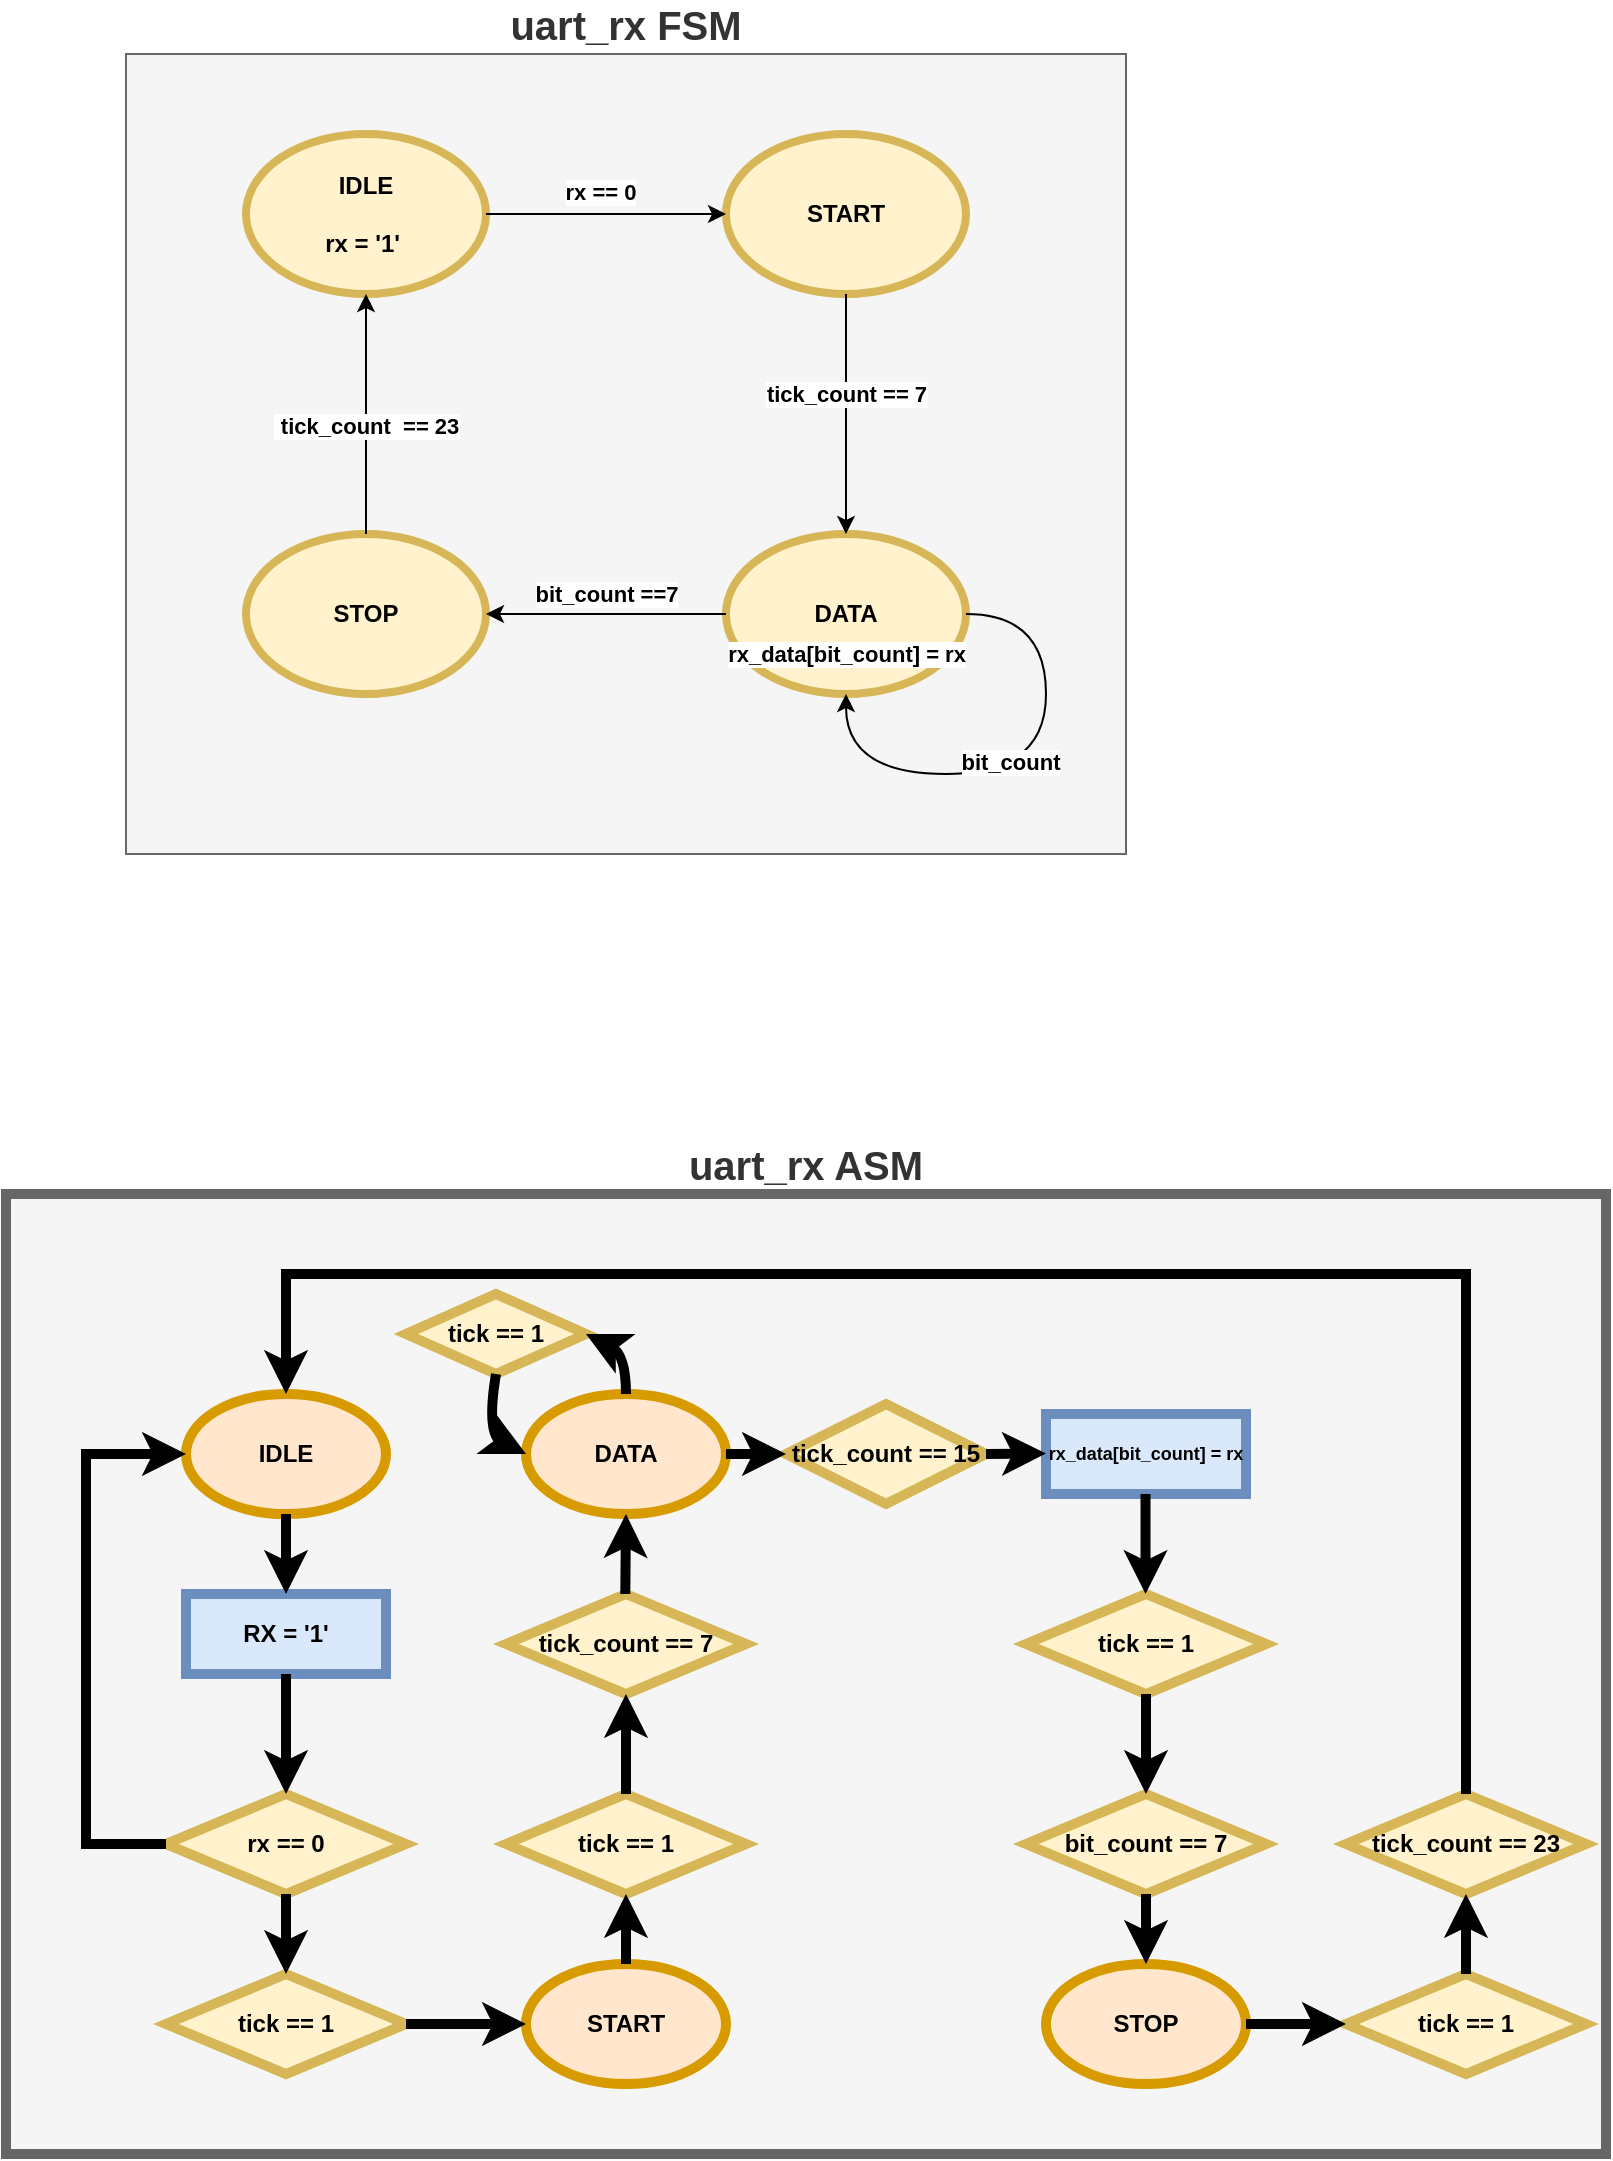 <mxfile version="26.0.16">
  <diagram name="페이지-1" id="7kY2oMzVRDTLAQc09e-E">
    <mxGraphModel dx="880" dy="1918" grid="1" gridSize="10" guides="1" tooltips="1" connect="1" arrows="1" fold="1" page="1" pageScale="1" pageWidth="827" pageHeight="1169" math="0" shadow="0">
      <root>
        <mxCell id="0" />
        <mxCell id="1" parent="0" />
        <mxCell id="z-LG4kuYYz2QLEB0QeNs-59" value="uart_rx ASM" style="rounded=0;whiteSpace=wrap;html=1;fillColor=#f5f5f5;fontColor=#333333;strokeColor=#666666;fontStyle=1;strokeWidth=5;labelPosition=center;verticalLabelPosition=top;align=center;verticalAlign=bottom;fontSize=20;" vertex="1" parent="1">
          <mxGeometry x="120" y="520" width="800" height="480" as="geometry" />
        </mxCell>
        <mxCell id="z-LG4kuYYz2QLEB0QeNs-25" value="uart_rx FSM" style="rounded=0;whiteSpace=wrap;html=1;labelPosition=center;verticalLabelPosition=top;align=center;verticalAlign=bottom;fontSize=20;fontStyle=1;fillColor=#f5f5f5;fontColor=#333333;strokeColor=#666666;" vertex="1" parent="1">
          <mxGeometry x="180" y="-50" width="500" height="400" as="geometry" />
        </mxCell>
        <mxCell id="z-LG4kuYYz2QLEB0QeNs-1" value="IDLE&lt;div&gt;&lt;br&gt;&lt;/div&gt;&lt;div&gt;rx = &#39;1&#39;&amp;nbsp;&lt;/div&gt;" style="ellipse;whiteSpace=wrap;html=1;fontStyle=1;fillColor=#fff2cc;strokeColor=#d6b656;strokeWidth=4;" vertex="1" parent="1">
          <mxGeometry x="240" y="-10" width="120" height="80" as="geometry" />
        </mxCell>
        <mxCell id="z-LG4kuYYz2QLEB0QeNs-2" value="START" style="ellipse;whiteSpace=wrap;html=1;fontStyle=1;fillColor=#fff2cc;strokeColor=#d6b656;strokeWidth=4;" vertex="1" parent="1">
          <mxGeometry x="480" y="-10" width="120" height="80" as="geometry" />
        </mxCell>
        <mxCell id="z-LG4kuYYz2QLEB0QeNs-4" value="DATA" style="ellipse;whiteSpace=wrap;html=1;fontStyle=1;fillColor=#fff2cc;strokeColor=#d6b656;strokeWidth=4;" vertex="1" parent="1">
          <mxGeometry x="480" y="190" width="120" height="80" as="geometry" />
        </mxCell>
        <mxCell id="z-LG4kuYYz2QLEB0QeNs-5" value="STOP" style="ellipse;whiteSpace=wrap;html=1;fontStyle=1;fillColor=#fff2cc;strokeColor=#d6b656;strokeWidth=4;" vertex="1" parent="1">
          <mxGeometry x="240" y="190" width="120" height="80" as="geometry" />
        </mxCell>
        <mxCell id="z-LG4kuYYz2QLEB0QeNs-6" value="IDLE" style="ellipse;whiteSpace=wrap;html=1;fillColor=#ffe6cc;strokeColor=#d79b00;fontStyle=1;strokeWidth=5;" vertex="1" parent="1">
          <mxGeometry x="210" y="620" width="100" height="60" as="geometry" />
        </mxCell>
        <mxCell id="z-LG4kuYYz2QLEB0QeNs-7" value="rx == 0" style="rhombus;whiteSpace=wrap;html=1;fillColor=#fff2cc;strokeColor=#d6b656;fontStyle=1;strokeWidth=5;" vertex="1" parent="1">
          <mxGeometry x="200" y="820" width="120" height="50" as="geometry" />
        </mxCell>
        <mxCell id="z-LG4kuYYz2QLEB0QeNs-8" value="RX = &#39;1&#39;" style="rounded=0;whiteSpace=wrap;html=1;fillColor=#dae8fc;strokeColor=#6c8ebf;fontStyle=1;strokeWidth=5;" vertex="1" parent="1">
          <mxGeometry x="210" y="720" width="100" height="40" as="geometry" />
        </mxCell>
        <mxCell id="z-LG4kuYYz2QLEB0QeNs-9" value="" style="endArrow=classic;html=1;rounded=0;exitX=1;exitY=0.5;exitDx=0;exitDy=0;entryX=0;entryY=0.5;entryDx=0;entryDy=0;fontStyle=1" edge="1" parent="1" source="z-LG4kuYYz2QLEB0QeNs-1" target="z-LG4kuYYz2QLEB0QeNs-2">
          <mxGeometry width="50" height="50" relative="1" as="geometry">
            <mxPoint x="430" y="310" as="sourcePoint" />
            <mxPoint x="480" y="260" as="targetPoint" />
            <Array as="points">
              <mxPoint x="420" y="30" />
            </Array>
          </mxGeometry>
        </mxCell>
        <mxCell id="z-LG4kuYYz2QLEB0QeNs-10" value="rx == 0" style="edgeLabel;html=1;align=center;verticalAlign=middle;resizable=0;points=[];fontStyle=1" vertex="1" connectable="0" parent="z-LG4kuYYz2QLEB0QeNs-9">
          <mxGeometry x="-0.055" y="1" relative="1" as="geometry">
            <mxPoint y="-10" as="offset" />
          </mxGeometry>
        </mxCell>
        <mxCell id="z-LG4kuYYz2QLEB0QeNs-11" value="" style="endArrow=classic;html=1;rounded=0;exitX=0.5;exitY=1;exitDx=0;exitDy=0;entryX=0.5;entryY=0;entryDx=0;entryDy=0;fontStyle=1" edge="1" parent="1" source="z-LG4kuYYz2QLEB0QeNs-2" target="z-LG4kuYYz2QLEB0QeNs-4">
          <mxGeometry width="50" height="50" relative="1" as="geometry">
            <mxPoint x="410" y="150" as="sourcePoint" />
            <mxPoint x="460" y="100" as="targetPoint" />
          </mxGeometry>
        </mxCell>
        <mxCell id="z-LG4kuYYz2QLEB0QeNs-12" value="&lt;div&gt;tick_count == 7&lt;/div&gt;" style="edgeLabel;html=1;align=center;verticalAlign=middle;resizable=0;points=[];fontStyle=1" vertex="1" connectable="0" parent="z-LG4kuYYz2QLEB0QeNs-11">
          <mxGeometry x="-0.031" relative="1" as="geometry">
            <mxPoint y="-8" as="offset" />
          </mxGeometry>
        </mxCell>
        <mxCell id="z-LG4kuYYz2QLEB0QeNs-15" value="" style="endArrow=classic;html=1;rounded=0;exitX=0;exitY=0.5;exitDx=0;exitDy=0;entryX=1;entryY=0.5;entryDx=0;entryDy=0;fontStyle=1" edge="1" parent="1" source="z-LG4kuYYz2QLEB0QeNs-4" target="z-LG4kuYYz2QLEB0QeNs-5">
          <mxGeometry width="50" height="50" relative="1" as="geometry">
            <mxPoint x="410" y="150" as="sourcePoint" />
            <mxPoint x="460" y="100" as="targetPoint" />
          </mxGeometry>
        </mxCell>
        <mxCell id="z-LG4kuYYz2QLEB0QeNs-17" value="&lt;div&gt;&lt;span style=&quot;background-color: light-dark(#ffffff, var(--ge-dark-color, #121212)); color: light-dark(rgb(0, 0, 0), rgb(255, 255, 255));&quot;&gt;bit_count ==7&lt;/span&gt;&lt;/div&gt;" style="edgeLabel;html=1;align=center;verticalAlign=middle;resizable=0;points=[];fontStyle=1" vertex="1" connectable="0" parent="z-LG4kuYYz2QLEB0QeNs-15">
          <mxGeometry x="-0.129" y="2" relative="1" as="geometry">
            <mxPoint x="-8" y="-12" as="offset" />
          </mxGeometry>
        </mxCell>
        <mxCell id="z-LG4kuYYz2QLEB0QeNs-18" value="" style="endArrow=classic;html=1;rounded=0;exitX=0.5;exitY=0;exitDx=0;exitDy=0;entryX=0.5;entryY=1;entryDx=0;entryDy=0;fontStyle=1" edge="1" parent="1" source="z-LG4kuYYz2QLEB0QeNs-5" target="z-LG4kuYYz2QLEB0QeNs-1">
          <mxGeometry width="50" height="50" relative="1" as="geometry">
            <mxPoint x="410" y="260" as="sourcePoint" />
            <mxPoint x="460" y="210" as="targetPoint" />
          </mxGeometry>
        </mxCell>
        <mxCell id="z-LG4kuYYz2QLEB0QeNs-19" value="&amp;nbsp;&lt;span style=&quot;background-color: light-dark(#ffffff, var(--ge-dark-color, #121212)); color: light-dark(rgb(0, 0, 0), rgb(255, 255, 255));&quot;&gt;tick_count&amp;nbsp; == 23&lt;/span&gt;" style="edgeLabel;html=1;align=center;verticalAlign=middle;resizable=0;points=[];fontStyle=1" vertex="1" connectable="0" parent="z-LG4kuYYz2QLEB0QeNs-18">
          <mxGeometry x="-0.093" relative="1" as="geometry">
            <mxPoint as="offset" />
          </mxGeometry>
        </mxCell>
        <mxCell id="z-LG4kuYYz2QLEB0QeNs-20" value="" style="curved=1;endArrow=classic;html=1;rounded=0;exitX=1;exitY=0.5;exitDx=0;exitDy=0;entryX=0.5;entryY=1;entryDx=0;entryDy=0;fontStyle=1" edge="1" parent="1" source="z-LG4kuYYz2QLEB0QeNs-4" target="z-LG4kuYYz2QLEB0QeNs-4">
          <mxGeometry width="50" height="50" relative="1" as="geometry">
            <mxPoint x="410" y="260" as="sourcePoint" />
            <mxPoint x="460" y="210" as="targetPoint" />
            <Array as="points">
              <mxPoint x="640" y="230" />
              <mxPoint x="640" y="310" />
              <mxPoint x="540" y="310" />
            </Array>
          </mxGeometry>
        </mxCell>
        <mxCell id="z-LG4kuYYz2QLEB0QeNs-23" value="rx_data[bit_count] = rx" style="edgeLabel;html=1;align=center;verticalAlign=middle;resizable=0;points=[];fontStyle=1" vertex="1" connectable="0" parent="z-LG4kuYYz2QLEB0QeNs-20">
          <mxGeometry x="0.086" y="-6" relative="1" as="geometry">
            <mxPoint x="-79" y="-54" as="offset" />
          </mxGeometry>
        </mxCell>
        <mxCell id="z-LG4kuYYz2QLEB0QeNs-24" value="bit_count" style="edgeLabel;html=1;align=center;verticalAlign=middle;resizable=0;points=[];fontStyle=1" vertex="1" connectable="0" parent="z-LG4kuYYz2QLEB0QeNs-20">
          <mxGeometry x="0.065" y="-6" relative="1" as="geometry">
            <mxPoint as="offset" />
          </mxGeometry>
        </mxCell>
        <mxCell id="z-LG4kuYYz2QLEB0QeNs-26" value="" style="endArrow=classic;html=1;rounded=0;exitX=0;exitY=0.5;exitDx=0;exitDy=0;entryX=0;entryY=0.5;entryDx=0;entryDy=0;fontStyle=1;strokeWidth=5;" edge="1" parent="1" source="z-LG4kuYYz2QLEB0QeNs-7" target="z-LG4kuYYz2QLEB0QeNs-6">
          <mxGeometry width="50" height="50" relative="1" as="geometry">
            <mxPoint x="350" y="700" as="sourcePoint" />
            <mxPoint x="150" y="610" as="targetPoint" />
            <Array as="points">
              <mxPoint x="160" y="845" />
              <mxPoint x="160" y="650" />
            </Array>
          </mxGeometry>
        </mxCell>
        <mxCell id="z-LG4kuYYz2QLEB0QeNs-27" value="" style="endArrow=classic;html=1;rounded=0;exitX=0.5;exitY=1;exitDx=0;exitDy=0;entryX=0.5;entryY=0;entryDx=0;entryDy=0;fontStyle=1;strokeWidth=5;" edge="1" parent="1" source="z-LG4kuYYz2QLEB0QeNs-8" target="z-LG4kuYYz2QLEB0QeNs-7">
          <mxGeometry width="50" height="50" relative="1" as="geometry">
            <mxPoint x="350" y="700" as="sourcePoint" />
            <mxPoint x="400" y="650" as="targetPoint" />
          </mxGeometry>
        </mxCell>
        <mxCell id="z-LG4kuYYz2QLEB0QeNs-28" value="" style="endArrow=classic;html=1;rounded=0;exitX=0.5;exitY=1;exitDx=0;exitDy=0;entryX=0.5;entryY=0;entryDx=0;entryDy=0;fontStyle=1;strokeWidth=5;" edge="1" parent="1" source="z-LG4kuYYz2QLEB0QeNs-6" target="z-LG4kuYYz2QLEB0QeNs-8">
          <mxGeometry width="50" height="50" relative="1" as="geometry">
            <mxPoint x="350" y="700" as="sourcePoint" />
            <mxPoint x="400" y="650" as="targetPoint" />
          </mxGeometry>
        </mxCell>
        <mxCell id="z-LG4kuYYz2QLEB0QeNs-29" value="tick == 1" style="rhombus;whiteSpace=wrap;html=1;fillColor=#fff2cc;strokeColor=#d6b656;fontStyle=1;strokeWidth=5;" vertex="1" parent="1">
          <mxGeometry x="200" y="910" width="120" height="50" as="geometry" />
        </mxCell>
        <mxCell id="z-LG4kuYYz2QLEB0QeNs-30" value="START" style="ellipse;whiteSpace=wrap;html=1;fillColor=#ffe6cc;strokeColor=#d79b00;fontStyle=1;strokeWidth=5;" vertex="1" parent="1">
          <mxGeometry x="380" y="905" width="100" height="60" as="geometry" />
        </mxCell>
        <mxCell id="z-LG4kuYYz2QLEB0QeNs-31" value="" style="endArrow=classic;html=1;rounded=0;exitX=0.5;exitY=1;exitDx=0;exitDy=0;entryX=0.5;entryY=0;entryDx=0;entryDy=0;fontStyle=1;strokeWidth=5;" edge="1" parent="1" source="z-LG4kuYYz2QLEB0QeNs-7" target="z-LG4kuYYz2QLEB0QeNs-29">
          <mxGeometry width="50" height="50" relative="1" as="geometry">
            <mxPoint x="350" y="840" as="sourcePoint" />
            <mxPoint x="400" y="790" as="targetPoint" />
          </mxGeometry>
        </mxCell>
        <mxCell id="z-LG4kuYYz2QLEB0QeNs-32" value="" style="endArrow=classic;html=1;rounded=0;exitX=1;exitY=0.5;exitDx=0;exitDy=0;entryX=0;entryY=0.5;entryDx=0;entryDy=0;fontStyle=1;strokeWidth=5;" edge="1" parent="1" source="z-LG4kuYYz2QLEB0QeNs-29" target="z-LG4kuYYz2QLEB0QeNs-30">
          <mxGeometry width="50" height="50" relative="1" as="geometry">
            <mxPoint x="350" y="840" as="sourcePoint" />
            <mxPoint x="400" y="790" as="targetPoint" />
          </mxGeometry>
        </mxCell>
        <mxCell id="z-LG4kuYYz2QLEB0QeNs-33" value="tick == 1" style="rhombus;whiteSpace=wrap;html=1;fillColor=#fff2cc;strokeColor=#d6b656;fontStyle=1;strokeWidth=5;" vertex="1" parent="1">
          <mxGeometry x="370" y="820" width="120" height="50" as="geometry" />
        </mxCell>
        <mxCell id="z-LG4kuYYz2QLEB0QeNs-34" value="DATA" style="ellipse;whiteSpace=wrap;html=1;fillColor=#ffe6cc;strokeColor=#d79b00;fontStyle=1;strokeWidth=5;" vertex="1" parent="1">
          <mxGeometry x="380" y="620" width="100" height="60" as="geometry" />
        </mxCell>
        <mxCell id="z-LG4kuYYz2QLEB0QeNs-36" value="tick_count == 7" style="rhombus;whiteSpace=wrap;html=1;fillColor=#fff2cc;strokeColor=#d6b656;fontStyle=1;strokeWidth=5;" vertex="1" parent="1">
          <mxGeometry x="370" y="720" width="120" height="50" as="geometry" />
        </mxCell>
        <mxCell id="z-LG4kuYYz2QLEB0QeNs-37" value="" style="endArrow=classic;html=1;rounded=0;exitX=0.5;exitY=0;exitDx=0;exitDy=0;entryX=0.5;entryY=1;entryDx=0;entryDy=0;fontStyle=1;strokeWidth=5;" edge="1" parent="1" source="z-LG4kuYYz2QLEB0QeNs-33" target="z-LG4kuYYz2QLEB0QeNs-36">
          <mxGeometry width="50" height="50" relative="1" as="geometry">
            <mxPoint x="350" y="840" as="sourcePoint" />
            <mxPoint x="400" y="790" as="targetPoint" />
          </mxGeometry>
        </mxCell>
        <mxCell id="z-LG4kuYYz2QLEB0QeNs-38" value="" style="endArrow=classic;html=1;rounded=0;exitX=0.5;exitY=0;exitDx=0;exitDy=0;entryX=0.5;entryY=1;entryDx=0;entryDy=0;fontStyle=1;strokeWidth=5;" edge="1" parent="1" target="z-LG4kuYYz2QLEB0QeNs-34">
          <mxGeometry width="50" height="50" relative="1" as="geometry">
            <mxPoint x="429.66" y="720" as="sourcePoint" />
            <mxPoint x="430" y="690" as="targetPoint" />
          </mxGeometry>
        </mxCell>
        <mxCell id="z-LG4kuYYz2QLEB0QeNs-39" value="" style="endArrow=classic;html=1;rounded=0;exitX=0.5;exitY=0;exitDx=0;exitDy=0;entryX=0.5;entryY=1;entryDx=0;entryDy=0;fontStyle=1;strokeWidth=5;" edge="1" parent="1" source="z-LG4kuYYz2QLEB0QeNs-30" target="z-LG4kuYYz2QLEB0QeNs-33">
          <mxGeometry width="50" height="50" relative="1" as="geometry">
            <mxPoint x="429.66" y="905" as="sourcePoint" />
            <mxPoint x="430" y="870" as="targetPoint" />
          </mxGeometry>
        </mxCell>
        <mxCell id="z-LG4kuYYz2QLEB0QeNs-40" value="tick == 1" style="rhombus;whiteSpace=wrap;html=1;fillColor=#fff2cc;strokeColor=#d6b656;fontStyle=1;strokeWidth=5;" vertex="1" parent="1">
          <mxGeometry x="320" y="570" width="90" height="40" as="geometry" />
        </mxCell>
        <mxCell id="z-LG4kuYYz2QLEB0QeNs-41" value="rx_data[bit_count] = rx" style="rounded=0;whiteSpace=wrap;html=1;fontSize=9;fillColor=#dae8fc;strokeColor=#6c8ebf;fontStyle=1;strokeWidth=5;" vertex="1" parent="1">
          <mxGeometry x="640" y="630" width="100" height="40" as="geometry" />
        </mxCell>
        <mxCell id="z-LG4kuYYz2QLEB0QeNs-43" value="tick == 1" style="rhombus;whiteSpace=wrap;html=1;fillColor=#fff2cc;strokeColor=#d6b656;fontStyle=1;strokeWidth=5;" vertex="1" parent="1">
          <mxGeometry x="630" y="720" width="120" height="50" as="geometry" />
        </mxCell>
        <mxCell id="z-LG4kuYYz2QLEB0QeNs-44" value="bit_count == 7" style="rhombus;whiteSpace=wrap;html=1;fillColor=#fff2cc;strokeColor=#d6b656;fontStyle=1;strokeWidth=5;" vertex="1" parent="1">
          <mxGeometry x="630" y="820" width="120" height="50" as="geometry" />
        </mxCell>
        <mxCell id="z-LG4kuYYz2QLEB0QeNs-45" value="" style="endArrow=classic;html=1;rounded=0;exitX=0.5;exitY=1;exitDx=0;exitDy=0;entryX=0.5;entryY=0;entryDx=0;entryDy=0;fontStyle=1;strokeWidth=5;" edge="1" parent="1" source="z-LG4kuYYz2QLEB0QeNs-43" target="z-LG4kuYYz2QLEB0QeNs-44">
          <mxGeometry width="50" height="50" relative="1" as="geometry">
            <mxPoint x="570" y="870" as="sourcePoint" />
            <mxPoint x="620" y="820" as="targetPoint" />
          </mxGeometry>
        </mxCell>
        <mxCell id="z-LG4kuYYz2QLEB0QeNs-46" value="" style="endArrow=classic;html=1;rounded=0;exitX=0.5;exitY=1;exitDx=0;exitDy=0;entryX=0.5;entryY=0;entryDx=0;entryDy=0;fontStyle=1;strokeWidth=5;" edge="1" parent="1">
          <mxGeometry width="50" height="50" relative="1" as="geometry">
            <mxPoint x="689.76" y="670" as="sourcePoint" />
            <mxPoint x="689.76" y="720" as="targetPoint" />
          </mxGeometry>
        </mxCell>
        <mxCell id="z-LG4kuYYz2QLEB0QeNs-47" value="STOP" style="ellipse;whiteSpace=wrap;html=1;fillColor=#ffe6cc;strokeColor=#d79b00;fontStyle=1;strokeWidth=5;" vertex="1" parent="1">
          <mxGeometry x="640" y="905" width="100" height="60" as="geometry" />
        </mxCell>
        <mxCell id="z-LG4kuYYz2QLEB0QeNs-48" value="" style="endArrow=classic;html=1;rounded=0;exitX=0.5;exitY=1;exitDx=0;exitDy=0;entryX=0.5;entryY=0;entryDx=0;entryDy=0;fontStyle=1;strokeWidth=5;" edge="1" parent="1" source="z-LG4kuYYz2QLEB0QeNs-44" target="z-LG4kuYYz2QLEB0QeNs-47">
          <mxGeometry width="50" height="50" relative="1" as="geometry">
            <mxPoint x="570" y="870" as="sourcePoint" />
            <mxPoint x="620" y="820" as="targetPoint" />
          </mxGeometry>
        </mxCell>
        <mxCell id="z-LG4kuYYz2QLEB0QeNs-49" value="tick_count == 15" style="rhombus;whiteSpace=wrap;html=1;fillColor=#fff2cc;strokeColor=#d6b656;fontStyle=1;strokeWidth=5;" vertex="1" parent="1">
          <mxGeometry x="510" y="625" width="100" height="50" as="geometry" />
        </mxCell>
        <mxCell id="z-LG4kuYYz2QLEB0QeNs-50" value="" style="curved=1;endArrow=classic;html=1;rounded=0;entryX=0;entryY=0.5;entryDx=0;entryDy=0;exitX=0.5;exitY=1;exitDx=0;exitDy=0;fontStyle=1;strokeWidth=5;" edge="1" parent="1" source="z-LG4kuYYz2QLEB0QeNs-40" target="z-LG4kuYYz2QLEB0QeNs-34">
          <mxGeometry width="50" height="50" relative="1" as="geometry">
            <mxPoint x="330" y="720" as="sourcePoint" />
            <mxPoint x="380" y="670" as="targetPoint" />
            <Array as="points">
              <mxPoint x="360" y="640" />
            </Array>
          </mxGeometry>
        </mxCell>
        <mxCell id="z-LG4kuYYz2QLEB0QeNs-51" value="" style="curved=1;endArrow=classic;html=1;rounded=0;entryX=1;entryY=0.5;entryDx=0;entryDy=0;exitX=0.5;exitY=0;exitDx=0;exitDy=0;fontStyle=1;strokeWidth=5;" edge="1" parent="1" source="z-LG4kuYYz2QLEB0QeNs-34" target="z-LG4kuYYz2QLEB0QeNs-40">
          <mxGeometry width="50" height="50" relative="1" as="geometry">
            <mxPoint x="375" y="620" as="sourcePoint" />
            <mxPoint x="390" y="660" as="targetPoint" />
            <Array as="points">
              <mxPoint x="430" y="600" />
            </Array>
          </mxGeometry>
        </mxCell>
        <mxCell id="z-LG4kuYYz2QLEB0QeNs-52" value="" style="endArrow=classic;html=1;rounded=0;exitX=1;exitY=0.5;exitDx=0;exitDy=0;entryX=0;entryY=0.5;entryDx=0;entryDy=0;fontStyle=1;strokeWidth=5;" edge="1" parent="1" source="z-LG4kuYYz2QLEB0QeNs-34" target="z-LG4kuYYz2QLEB0QeNs-49">
          <mxGeometry width="50" height="50" relative="1" as="geometry">
            <mxPoint x="470" y="810" as="sourcePoint" />
            <mxPoint x="520" y="760" as="targetPoint" />
          </mxGeometry>
        </mxCell>
        <mxCell id="z-LG4kuYYz2QLEB0QeNs-53" value="" style="endArrow=classic;html=1;rounded=0;exitX=1;exitY=0.5;exitDx=0;exitDy=0;entryX=0;entryY=0.5;entryDx=0;entryDy=0;fontStyle=1;strokeWidth=5;" edge="1" parent="1" source="z-LG4kuYYz2QLEB0QeNs-49">
          <mxGeometry width="50" height="50" relative="1" as="geometry">
            <mxPoint x="620" y="649.76" as="sourcePoint" />
            <mxPoint x="640" y="649.76" as="targetPoint" />
          </mxGeometry>
        </mxCell>
        <mxCell id="z-LG4kuYYz2QLEB0QeNs-54" value="tick == 1" style="rhombus;whiteSpace=wrap;html=1;fillColor=#fff2cc;strokeColor=#d6b656;fontStyle=1;strokeWidth=5;" vertex="1" parent="1">
          <mxGeometry x="790" y="910" width="120" height="50" as="geometry" />
        </mxCell>
        <mxCell id="z-LG4kuYYz2QLEB0QeNs-55" value="tick_count == 23" style="rhombus;whiteSpace=wrap;html=1;fillColor=#fff2cc;strokeColor=#d6b656;fontStyle=1;strokeWidth=5;" vertex="1" parent="1">
          <mxGeometry x="790" y="820" width="120" height="50" as="geometry" />
        </mxCell>
        <mxCell id="z-LG4kuYYz2QLEB0QeNs-56" value="" style="endArrow=classic;html=1;rounded=0;exitX=1;exitY=0.5;exitDx=0;exitDy=0;entryX=0;entryY=0.5;entryDx=0;entryDy=0;fontStyle=1;strokeWidth=5;" edge="1" parent="1" source="z-LG4kuYYz2QLEB0QeNs-47" target="z-LG4kuYYz2QLEB0QeNs-54">
          <mxGeometry width="50" height="50" relative="1" as="geometry">
            <mxPoint x="620" y="810" as="sourcePoint" />
            <mxPoint x="670" y="760" as="targetPoint" />
          </mxGeometry>
        </mxCell>
        <mxCell id="z-LG4kuYYz2QLEB0QeNs-57" value="" style="endArrow=classic;html=1;rounded=0;exitX=0.5;exitY=0;exitDx=0;exitDy=0;entryX=0.5;entryY=1;entryDx=0;entryDy=0;fontStyle=1;strokeWidth=5;" edge="1" parent="1" source="z-LG4kuYYz2QLEB0QeNs-54" target="z-LG4kuYYz2QLEB0QeNs-55">
          <mxGeometry width="50" height="50" relative="1" as="geometry">
            <mxPoint x="620" y="810" as="sourcePoint" />
            <mxPoint x="670" y="760" as="targetPoint" />
          </mxGeometry>
        </mxCell>
        <mxCell id="z-LG4kuYYz2QLEB0QeNs-58" value="" style="endArrow=classic;html=1;rounded=0;exitX=0.5;exitY=0;exitDx=0;exitDy=0;entryX=0.5;entryY=0;entryDx=0;entryDy=0;fontStyle=1;strokeWidth=5;" edge="1" parent="1" source="z-LG4kuYYz2QLEB0QeNs-55" target="z-LG4kuYYz2QLEB0QeNs-6">
          <mxGeometry width="50" height="50" relative="1" as="geometry">
            <mxPoint x="550" y="810" as="sourcePoint" />
            <mxPoint x="170" y="560" as="targetPoint" />
            <Array as="points">
              <mxPoint x="850" y="560" />
              <mxPoint x="260" y="560" />
            </Array>
          </mxGeometry>
        </mxCell>
      </root>
    </mxGraphModel>
  </diagram>
</mxfile>
